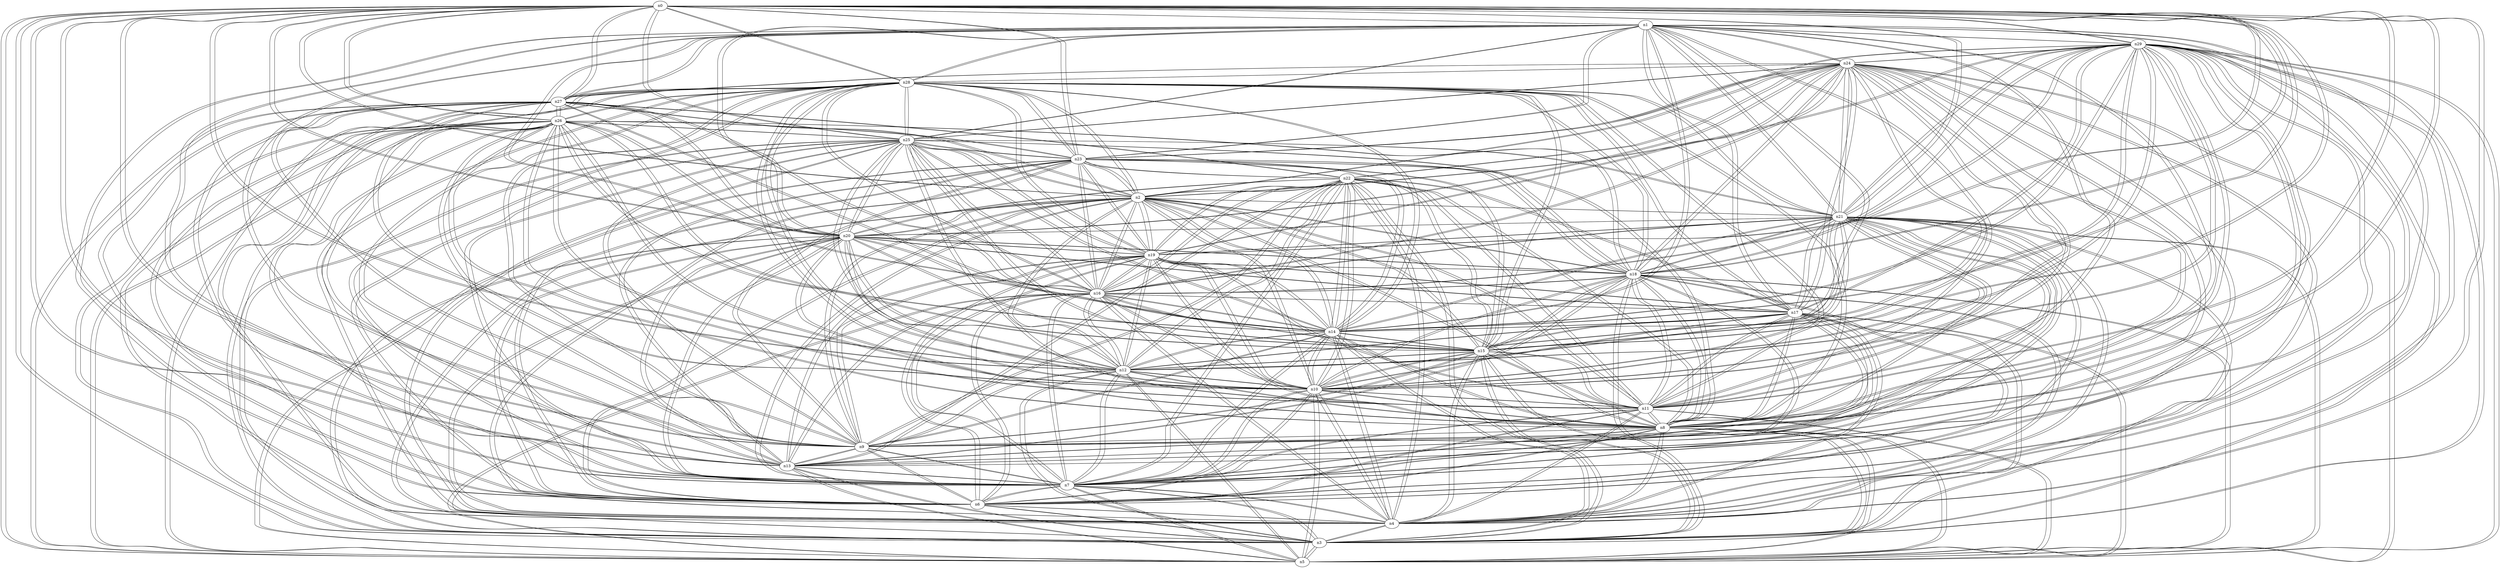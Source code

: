 graph {
n0;
n1;
n2;
n3;
n4;
n5;
n6;
n7;
n8;
n9;
n10;
n11;
n12;
n13;
n14;
n15;
n16;
n17;
n18;
n19;
n20;
n21;
n22;
n23;
n24;
n25;
n26;
n27;
n28;
n29;
n0 -- n4;
n0 -- n8;
n0 -- n5;
n0 -- n21;
n0 -- n19;
n0 -- n28;
n0 -- n12;
n0 -- n25;
n0 -- n9;
n0 -- n18;
n0 -- n29;
n0 -- n3;
n0 -- n2;
n0 -- n11;
n0 -- n26;
n0 -- n14;
n0 -- n1;
n0 -- n7;
n0 -- n23;
n0 -- n20;
n0 -- n15;
n0 -- n13;
n0 -- n27;
n1 -- n4;
n1 -- n8;
n1 -- n10;
n1 -- n21;
n1 -- n28;
n1 -- n25;
n1 -- n9;
n1 -- n6;
n1 -- n3;
n1 -- n29;
n1 -- n11;
n1 -- n14;
n1 -- n24;
n1 -- n0;
n1 -- n17;
n1 -- n23;
n1 -- n20;
n1 -- n15;
n1 -- n13;
n1 -- n16;
n1 -- n27;
n2 -- n8;
n2 -- n5;
n2 -- n21;
n2 -- n10;
n2 -- n19;
n2 -- n22;
n2 -- n28;
n2 -- n12;
n2 -- n25;
n2 -- n9;
n2 -- n18;
n2 -- n6;
n2 -- n29;
n2 -- n11;
n2 -- n14;
n2 -- n24;
n2 -- n7;
n2 -- n0;
n2 -- n23;
n2 -- n20;
n2 -- n15;
n2 -- n16;
n2 -- n27;
n3 -- n4;
n3 -- n8;
n3 -- n5;
n3 -- n21;
n3 -- n22;
n3 -- n28;
n3 -- n12;
n3 -- n25;
n3 -- n18;
n3 -- n6;
n3 -- n29;
n3 -- n26;
n3 -- n1;
n3 -- n14;
n3 -- n7;
n3 -- n0;
n3 -- n17;
n3 -- n20;
n3 -- n15;
n3 -- n16;
n3 -- n13;
n4 -- n8;
n4 -- n10;
n4 -- n21;
n4 -- n22;
n4 -- n28;
n4 -- n25;
n4 -- n18;
n4 -- n6;
n4 -- n3;
n4 -- n29;
n4 -- n11;
n4 -- n26;
n4 -- n1;
n4 -- n14;
n4 -- n24;
n4 -- n7;
n4 -- n0;
n4 -- n17;
n4 -- n23;
n4 -- n20;
n4 -- n15;
n4 -- n16;
n4 -- n27;
n5 -- n8;
n5 -- n10;
n5 -- n21;
n5 -- n28;
n5 -- n12;
n5 -- n18;
n5 -- n3;
n5 -- n29;
n5 -- n2;
n5 -- n11;
n5 -- n26;
n5 -- n24;
n5 -- n7;
n5 -- n0;
n5 -- n23;
n5 -- n17;
n5 -- n15;
n5 -- n13;
n5 -- n27;
n6 -- n4;
n6 -- n8;
n6 -- n10;
n6 -- n21;
n6 -- n19;
n6 -- n25;
n6 -- n9;
n6 -- n18;
n6 -- n3;
n6 -- n29;
n6 -- n2;
n6 -- n11;
n6 -- n26;
n6 -- n1;
n6 -- n7;
n6 -- n23;
n6 -- n20;
n6 -- n16;
n6 -- n27;
n7 -- n4;
n7 -- n5;
n7 -- n19;
n7 -- n22;
n7 -- n12;
n7 -- n9;
n7 -- n18;
n7 -- n3;
n7 -- n29;
n7 -- n26;
n7 -- n14;
n7 -- n16;
n7 -- n13;
n7 -- n8;
n7 -- n10;
n7 -- n21;
n7 -- n28;
n7 -- n25;
n7 -- n6;
n7 -- n2;
n7 -- n11;
n7 -- n24;
n7 -- n0;
n7 -- n20;
n7 -- n27;
n8 -- n4;
n8 -- n5;
n8 -- n19;
n8 -- n22;
n8 -- n12;
n8 -- n9;
n8 -- n18;
n8 -- n3;
n8 -- n29;
n8 -- n26;
n8 -- n1;
n8 -- n14;
n8 -- n15;
n8 -- n10;
n8 -- n21;
n8 -- n28;
n8 -- n6;
n8 -- n2;
n8 -- n11;
n8 -- n24;
n8 -- n7;
n8 -- n0;
n8 -- n17;
n8 -- n23;
n8 -- n20;
n9 -- n8;
n9 -- n21;
n9 -- n19;
n9 -- n22;
n9 -- n28;
n9 -- n25;
n9 -- n12;
n9 -- n6;
n9 -- n29;
n9 -- n2;
n9 -- n26;
n9 -- n1;
n9 -- n14;
n9 -- n7;
n9 -- n0;
n9 -- n17;
n9 -- n23;
n9 -- n15;
n9 -- n13;
n9 -- n27;
n10 -- n4;
n10 -- n8;
n10 -- n5;
n10 -- n21;
n10 -- n19;
n10 -- n22;
n10 -- n28;
n10 -- n12;
n10 -- n18;
n10 -- n6;
n10 -- n29;
n10 -- n2;
n10 -- n11;
n10 -- n26;
n10 -- n1;
n10 -- n14;
n10 -- n24;
n10 -- n7;
n10 -- n17;
n10 -- n20;
n10 -- n15;
n10 -- n16;
n10 -- n27;
n11 -- n4;
n11 -- n8;
n11 -- n10;
n11 -- n5;
n11 -- n21;
n11 -- n19;
n11 -- n22;
n11 -- n28;
n11 -- n25;
n11 -- n18;
n11 -- n6;
n11 -- n2;
n11 -- n26;
n11 -- n1;
n11 -- n24;
n11 -- n7;
n11 -- n0;
n11 -- n17;
n11 -- n15;
n12 -- n8;
n12 -- n5;
n12 -- n10;
n12 -- n21;
n12 -- n19;
n12 -- n22;
n12 -- n28;
n12 -- n25;
n12 -- n9;
n12 -- n3;
n12 -- n29;
n12 -- n2;
n12 -- n26;
n12 -- n14;
n12 -- n7;
n12 -- n0;
n12 -- n17;
n12 -- n20;
n12 -- n15;
n12 -- n16;
n13 -- n5;
n13 -- n21;
n13 -- n19;
n13 -- n22;
n13 -- n28;
n13 -- n9;
n13 -- n18;
n13 -- n3;
n13 -- n29;
n13 -- n26;
n13 -- n1;
n13 -- n24;
n13 -- n7;
n13 -- n0;
n13 -- n23;
n13 -- n17;
n13 -- n20;
n13 -- n16;
n14 -- n4;
n14 -- n8;
n14 -- n10;
n14 -- n21;
n14 -- n19;
n14 -- n22;
n14 -- n28;
n14 -- n12;
n14 -- n25;
n14 -- n9;
n14 -- n3;
n14 -- n29;
n14 -- n2;
n14 -- n26;
n14 -- n1;
n14 -- n7;
n14 -- n0;
n14 -- n23;
n14 -- n17;
n14 -- n20;
n14 -- n15;
n14 -- n16;
n14 -- n27;
n15 -- n4;
n15 -- n8;
n15 -- n5;
n15 -- n10;
n15 -- n22;
n15 -- n28;
n15 -- n12;
n15 -- n25;
n15 -- n9;
n15 -- n18;
n15 -- n3;
n15 -- n29;
n15 -- n2;
n15 -- n11;
n15 -- n26;
n15 -- n14;
n15 -- n1;
n15 -- n24;
n15 -- n0;
n15 -- n23;
n15 -- n20;
n15 -- n16;
n16 -- n4;
n16 -- n10;
n16 -- n21;
n16 -- n19;
n16 -- n22;
n16 -- n28;
n16 -- n12;
n16 -- n25;
n16 -- n18;
n16 -- n6;
n16 -- n3;
n16 -- n29;
n16 -- n2;
n16 -- n1;
n16 -- n14;
n16 -- n24;
n16 -- n7;
n16 -- n17;
n16 -- n23;
n16 -- n15;
n16 -- n13;
n16 -- n27;
n17 -- n4;
n17 -- n8;
n17 -- n10;
n17 -- n5;
n17 -- n21;
n17 -- n19;
n17 -- n22;
n17 -- n28;
n17 -- n12;
n17 -- n9;
n17 -- n3;
n17 -- n29;
n17 -- n11;
n17 -- n1;
n17 -- n14;
n17 -- n24;
n17 -- n20;
n17 -- n16;
n17 -- n13;
n18 -- n4;
n18 -- n8;
n18 -- n10;
n18 -- n5;
n18 -- n21;
n18 -- n19;
n18 -- n28;
n18 -- n25;
n18 -- n6;
n18 -- n3;
n18 -- n29;
n18 -- n2;
n18 -- n11;
n18 -- n26;
n18 -- n24;
n18 -- n7;
n18 -- n0;
n18 -- n23;
n18 -- n20;
n18 -- n15;
n18 -- n13;
n18 -- n16;
n19 -- n8;
n19 -- n10;
n19 -- n21;
n19 -- n22;
n19 -- n28;
n19 -- n12;
n19 -- n25;
n19 -- n9;
n19 -- n18;
n19 -- n6;
n19 -- n2;
n19 -- n11;
n19 -- n14;
n19 -- n24;
n19 -- n7;
n19 -- n0;
n19 -- n17;
n19 -- n23;
n19 -- n20;
n19 -- n13;
n19 -- n16;
n20 -- n4;
n20 -- n8;
n20 -- n10;
n20 -- n21;
n20 -- n19;
n20 -- n22;
n20 -- n12;
n20 -- n25;
n20 -- n18;
n20 -- n6;
n20 -- n3;
n20 -- n2;
n20 -- n26;
n20 -- n1;
n20 -- n14;
n20 -- n24;
n20 -- n7;
n20 -- n0;
n20 -- n17;
n20 -- n15;
n20 -- n13;
n20 -- n27;
n21 -- n4;
n21 -- n8;
n21 -- n5;
n21 -- n10;
n21 -- n19;
n21 -- n28;
n21 -- n12;
n21 -- n25;
n21 -- n9;
n21 -- n18;
n21 -- n6;
n21 -- n3;
n21 -- n29;
n21 -- n2;
n21 -- n11;
n21 -- n14;
n21 -- n1;
n21 -- n24;
n21 -- n7;
n21 -- n17;
n21 -- n0;
n21 -- n20;
n21 -- n16;
n21 -- n13;
n22 -- n4;
n22 -- n8;
n22 -- n10;
n22 -- n19;
n22 -- n12;
n22 -- n9;
n22 -- n3;
n22 -- n2;
n22 -- n11;
n22 -- n14;
n22 -- n24;
n22 -- n7;
n22 -- n17;
n22 -- n23;
n22 -- n20;
n22 -- n15;
n22 -- n13;
n22 -- n16;
n22 -- n27;
n23 -- n4;
n23 -- n8;
n23 -- n5;
n23 -- n19;
n23 -- n22;
n23 -- n28;
n23 -- n25;
n23 -- n9;
n23 -- n18;
n23 -- n6;
n23 -- n29;
n23 -- n2;
n23 -- n26;
n23 -- n1;
n23 -- n14;
n23 -- n24;
n23 -- n0;
n23 -- n15;
n23 -- n13;
n23 -- n16;
n24 -- n4;
n24 -- n8;
n24 -- n5;
n24 -- n21;
n24 -- n10;
n24 -- n19;
n24 -- n22;
n24 -- n28;
n24 -- n25;
n24 -- n18;
n24 -- n29;
n24 -- n2;
n24 -- n11;
n24 -- n1;
n24 -- n7;
n24 -- n17;
n24 -- n23;
n24 -- n20;
n24 -- n15;
n24 -- n13;
n24 -- n16;
n24 -- n27;
n25 -- n4;
n25 -- n21;
n25 -- n19;
n25 -- n28;
n25 -- n12;
n25 -- n9;
n25 -- n18;
n25 -- n6;
n25 -- n3;
n25 -- n2;
n25 -- n11;
n25 -- n26;
n25 -- n1;
n25 -- n14;
n25 -- n24;
n25 -- n7;
n25 -- n0;
n25 -- n23;
n25 -- n20;
n25 -- n15;
n25 -- n16;
n26 -- n4;
n26 -- n8;
n26 -- n5;
n26 -- n10;
n26 -- n28;
n26 -- n12;
n26 -- n25;
n26 -- n9;
n26 -- n18;
n26 -- n6;
n26 -- n3;
n26 -- n11;
n26 -- n14;
n26 -- n7;
n26 -- n0;
n26 -- n23;
n26 -- n20;
n26 -- n15;
n26 -- n13;
n26 -- n27;
n27 -- n4;
n27 -- n10;
n27 -- n5;
n27 -- n22;
n27 -- n28;
n27 -- n9;
n27 -- n6;
n27 -- n2;
n27 -- n26;
n27 -- n1;
n27 -- n14;
n27 -- n24;
n27 -- n7;
n27 -- n0;
n27 -- n20;
n27 -- n16;
n28 -- n4;
n28 -- n5;
n28 -- n19;
n28 -- n12;
n28 -- n9;
n28 -- n18;
n28 -- n3;
n28 -- n26;
n28 -- n1;
n28 -- n14;
n28 -- n15;
n28 -- n13;
n28 -- n16;
n28 -- n8;
n28 -- n10;
n28 -- n21;
n28 -- n25;
n28 -- n2;
n28 -- n11;
n28 -- n24;
n28 -- n7;
n28 -- n0;
n28 -- n17;
n28 -- n23;
n28 -- n27;
n29 -- n4;
n29 -- n8;
n29 -- n5;
n29 -- n10;
n29 -- n21;
n29 -- n12;
n29 -- n9;
n29 -- n18;
n29 -- n6;
n29 -- n3;
n29 -- n2;
n29 -- n1;
n29 -- n14;
n29 -- n24;
n29 -- n7;
n29 -- n0;
n29 -- n17;
n29 -- n23;
n29 -- n15;
n29 -- n13;
n29 -- n16;
}
